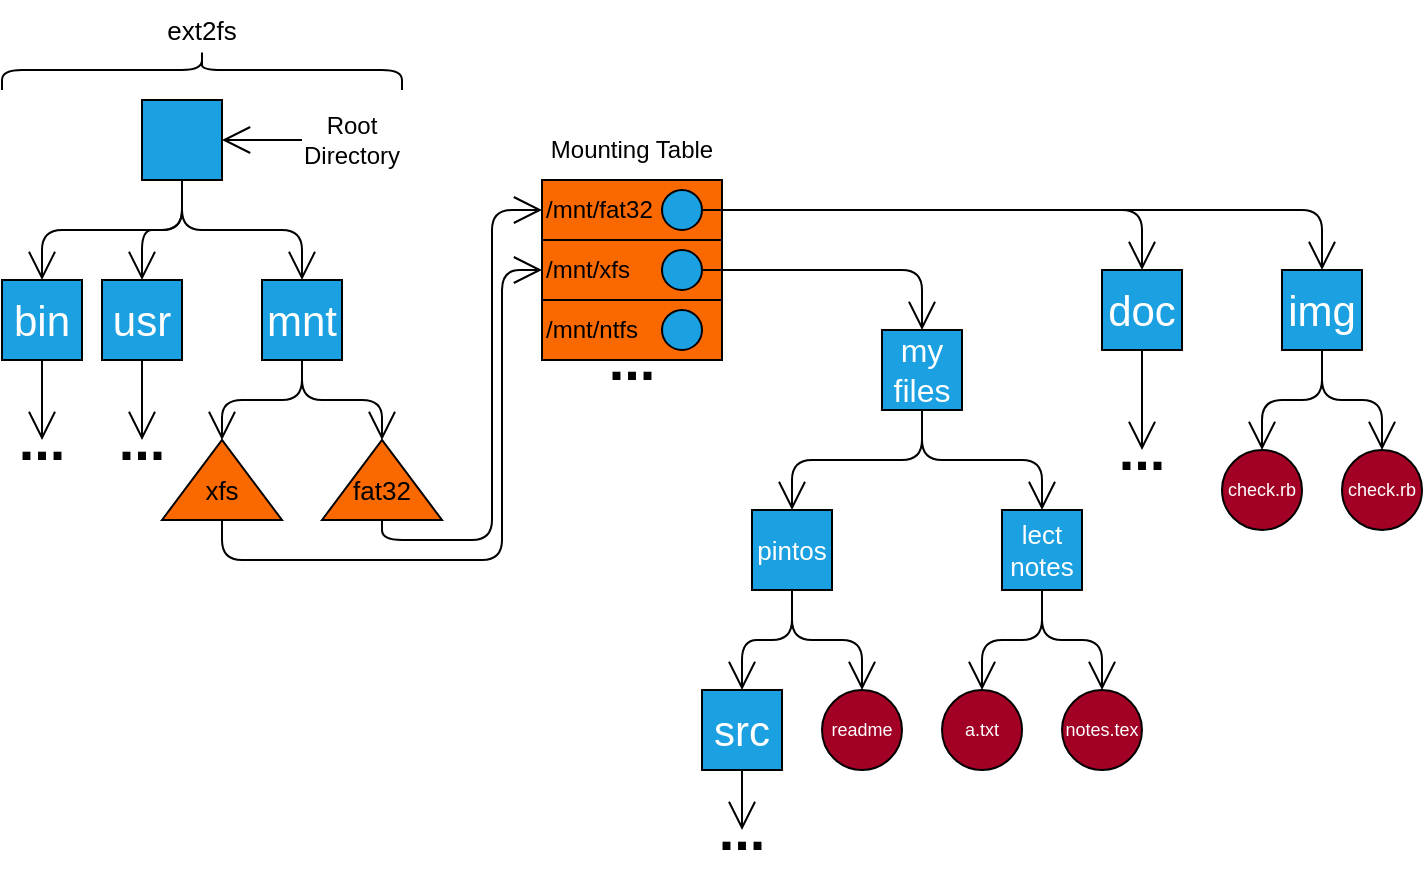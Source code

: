 <mxfile>
    <diagram id="h117Q7nclOa38uZsXCpi" name="Page-1">
        <mxGraphModel dx="845" dy="1409" grid="1" gridSize="10" guides="1" tooltips="1" connect="1" arrows="1" fold="1" page="1" pageScale="1" pageWidth="850" pageHeight="1100" math="0" shadow="0">
            <root>
                <mxCell id="0"/>
                <mxCell id="1" parent="0"/>
                <mxCell id="2" style="edgeStyle=orthogonalEdgeStyle;html=1;exitX=0.5;exitY=1;exitDx=0;exitDy=0;entryX=0.5;entryY=0;entryDx=0;entryDy=0;endArrow=open;endFill=0;endSize=12;" edge="1" parent="1" source="5" target="8">
                    <mxGeometry relative="1" as="geometry"/>
                </mxCell>
                <mxCell id="3" style="edgeStyle=orthogonalEdgeStyle;html=1;exitX=0.5;exitY=1;exitDx=0;exitDy=0;entryX=0.5;entryY=0;entryDx=0;entryDy=0;endArrow=open;endFill=0;endSize=12;" edge="1" parent="1" source="5" target="12">
                    <mxGeometry relative="1" as="geometry"/>
                </mxCell>
                <mxCell id="4" style="edgeStyle=orthogonalEdgeStyle;html=1;exitX=0.5;exitY=1;exitDx=0;exitDy=0;entryX=0.5;entryY=0;entryDx=0;entryDy=0;endArrow=open;endFill=0;endSize=12;" edge="1" parent="1" source="5" target="41">
                    <mxGeometry relative="1" as="geometry">
                        <mxPoint x="340" y="145" as="targetPoint"/>
                    </mxGeometry>
                </mxCell>
                <mxCell id="5" value="" style="rounded=0;whiteSpace=wrap;html=1;fillColor=#1ba1e2;fontColor=#ffffff;strokeColor=#000000;" vertex="1" parent="1">
                    <mxGeometry x="80" y="55" width="40" height="40" as="geometry"/>
                </mxCell>
                <mxCell id="7" style="edgeStyle=orthogonalEdgeStyle;html=1;exitX=0.5;exitY=1;exitDx=0;exitDy=0;entryX=0.5;entryY=0;entryDx=0;entryDy=0;endArrow=open;endFill=0;endSize=12;" edge="1" parent="1" source="8">
                    <mxGeometry relative="1" as="geometry">
                        <mxPoint x="30" y="225" as="targetPoint"/>
                    </mxGeometry>
                </mxCell>
                <mxCell id="8" value="bin" style="rounded=0;whiteSpace=wrap;html=1;fontSize=21;fillColor=#1ba1e2;fontColor=#ffffff;strokeColor=#000000;" vertex="1" parent="1">
                    <mxGeometry x="10" y="145" width="40" height="40" as="geometry"/>
                </mxCell>
                <mxCell id="10" style="edgeStyle=orthogonalEdgeStyle;html=1;exitX=0.5;exitY=1;exitDx=0;exitDy=0;endArrow=open;endFill=0;endSize=12;" edge="1" parent="1" source="12">
                    <mxGeometry relative="1" as="geometry">
                        <mxPoint x="80" y="225" as="targetPoint"/>
                    </mxGeometry>
                </mxCell>
                <mxCell id="12" value="usr" style="rounded=0;whiteSpace=wrap;html=1;fontSize=21;fillColor=#1ba1e2;fontColor=#ffffff;strokeColor=#000000;" vertex="1" parent="1">
                    <mxGeometry x="60" y="145" width="40" height="40" as="geometry"/>
                </mxCell>
                <mxCell id="35" style="edgeStyle=orthogonalEdgeStyle;html=1;exitX=0;exitY=0.5;exitDx=0;exitDy=0;entryX=1;entryY=0.5;entryDx=0;entryDy=0;fontSize=12;endArrow=open;endFill=0;endSize=12;" edge="1" parent="1" source="36" target="5">
                    <mxGeometry relative="1" as="geometry"/>
                </mxCell>
                <mxCell id="36" value="Root Directory" style="text;html=1;strokeColor=none;fillColor=none;align=center;verticalAlign=middle;whiteSpace=wrap;rounded=0;fontSize=12;" vertex="1" parent="1">
                    <mxGeometry x="160" y="60" width="50" height="30" as="geometry"/>
                </mxCell>
                <mxCell id="47" style="edgeStyle=orthogonalEdgeStyle;html=1;exitX=0.5;exitY=1;exitDx=0;exitDy=0;entryX=0;entryY=0;entryDx=30;entryDy=0;entryPerimeter=0;endArrow=open;endFill=0;endSize=12;" edge="1" parent="1" source="41" target="45">
                    <mxGeometry relative="1" as="geometry"/>
                </mxCell>
                <mxCell id="48" style="edgeStyle=orthogonalEdgeStyle;html=1;exitX=0.5;exitY=1;exitDx=0;exitDy=0;entryX=0;entryY=0;entryDx=30;entryDy=0;entryPerimeter=0;endArrow=open;endFill=0;endSize=12;" edge="1" parent="1" source="41" target="46">
                    <mxGeometry relative="1" as="geometry"/>
                </mxCell>
                <mxCell id="41" value="mnt" style="rounded=0;whiteSpace=wrap;html=1;fontSize=21;fillColor=#1ba1e2;fontColor=#ffffff;strokeColor=#000000;" vertex="1" parent="1">
                    <mxGeometry x="140" y="145" width="40" height="40" as="geometry"/>
                </mxCell>
                <mxCell id="96" style="edgeStyle=orthogonalEdgeStyle;html=1;exitX=0.5;exitY=1;exitDx=0;exitDy=0;exitPerimeter=0;fontSize=13;endArrow=open;endFill=0;endSize=12;entryX=0;entryY=0.5;entryDx=0;entryDy=0;" edge="1" parent="1" source="45" target="55">
                    <mxGeometry relative="1" as="geometry">
                        <mxPoint x="260" y="355" as="targetPoint"/>
                        <Array as="points">
                            <mxPoint x="120" y="285"/>
                            <mxPoint x="260" y="285"/>
                            <mxPoint x="260" y="140"/>
                        </Array>
                    </mxGeometry>
                </mxCell>
                <mxCell id="45" value="" style="verticalLabelPosition=bottom;verticalAlign=top;html=1;shape=mxgraph.basic.acute_triangle;dx=0.5;fillColor=#fa6800;fontColor=#000000;strokeColor=#000000;" vertex="1" parent="1">
                    <mxGeometry x="90" y="225" width="60" height="40" as="geometry"/>
                </mxCell>
                <mxCell id="67" style="edgeStyle=orthogonalEdgeStyle;html=1;exitX=0.5;exitY=1;exitDx=0;exitDy=0;exitPerimeter=0;entryX=0;entryY=0.5;entryDx=0;entryDy=0;fontSize=28;endArrow=open;endFill=0;endSize=12;" edge="1" parent="1" source="46" target="54">
                    <mxGeometry relative="1" as="geometry"/>
                </mxCell>
                <mxCell id="46" value="" style="verticalLabelPosition=bottom;verticalAlign=top;html=1;shape=mxgraph.basic.acute_triangle;dx=0.5;fillColor=#fa6800;fontColor=#000000;strokeColor=#000000;" vertex="1" parent="1">
                    <mxGeometry x="170" y="225" width="60" height="40" as="geometry"/>
                </mxCell>
                <mxCell id="54" value="&lt;span style=&quot;text-align: center;&quot;&gt;/mnt/fat32&lt;/span&gt;" style="rounded=0;whiteSpace=wrap;html=1;align=left;fillColor=#fa6800;strokeColor=#000000;fontColor=#000000;" vertex="1" parent="1">
                    <mxGeometry x="280" y="95" width="90" height="30" as="geometry"/>
                </mxCell>
                <mxCell id="55" value="&lt;span style=&quot;text-align: center;&quot;&gt;/mnt/xfs&lt;/span&gt;" style="rounded=0;whiteSpace=wrap;html=1;align=left;fillColor=#fa6800;strokeColor=#000000;fontColor=#000000;" vertex="1" parent="1">
                    <mxGeometry x="280" y="125" width="90" height="30" as="geometry"/>
                </mxCell>
                <mxCell id="56" value="/mnt/ntfs" style="rounded=0;whiteSpace=wrap;html=1;align=left;fillColor=#fa6800;fontColor=#000000;strokeColor=#000000;" vertex="1" parent="1">
                    <mxGeometry x="280" y="155" width="90" height="30" as="geometry"/>
                </mxCell>
                <mxCell id="74" style="edgeStyle=orthogonalEdgeStyle;html=1;exitX=1;exitY=0.5;exitDx=0;exitDy=0;entryX=0.5;entryY=0;entryDx=0;entryDy=0;fontSize=28;endArrow=open;endFill=0;endSize=12;" edge="1" parent="1" source="57" target="69">
                    <mxGeometry relative="1" as="geometry"/>
                </mxCell>
                <mxCell id="75" style="edgeStyle=orthogonalEdgeStyle;html=1;exitX=1;exitY=0.5;exitDx=0;exitDy=0;entryX=0.5;entryY=0;entryDx=0;entryDy=0;fontSize=28;endArrow=open;endFill=0;endSize=12;" edge="1" parent="1" source="57" target="68">
                    <mxGeometry relative="1" as="geometry"/>
                </mxCell>
                <mxCell id="57" value="" style="ellipse;whiteSpace=wrap;html=1;aspect=fixed;fillColor=#1ba1e2;fontColor=#ffffff;strokeColor=#000000;" vertex="1" parent="1">
                    <mxGeometry x="340" y="100" width="20" height="20" as="geometry"/>
                </mxCell>
                <mxCell id="95" style="edgeStyle=orthogonalEdgeStyle;html=1;exitX=1;exitY=0.5;exitDx=0;exitDy=0;entryX=0.5;entryY=0;entryDx=0;entryDy=0;fontSize=13;endArrow=open;endFill=0;endSize=12;" edge="1" parent="1" source="58" target="79">
                    <mxGeometry relative="1" as="geometry"/>
                </mxCell>
                <mxCell id="58" value="" style="ellipse;whiteSpace=wrap;html=1;aspect=fixed;fillColor=#1ba1e2;fontColor=#ffffff;strokeColor=#000000;" vertex="1" parent="1">
                    <mxGeometry x="340" y="130" width="20" height="20" as="geometry"/>
                </mxCell>
                <mxCell id="59" value="" style="ellipse;whiteSpace=wrap;html=1;aspect=fixed;fillColor=#1ba1e2;fontColor=#ffffff;strokeColor=#000000;" vertex="1" parent="1">
                    <mxGeometry x="340" y="160" width="20" height="20" as="geometry"/>
                </mxCell>
                <mxCell id="62" value="..." style="text;html=1;strokeColor=none;fillColor=none;align=center;verticalAlign=bottom;whiteSpace=wrap;rounded=0;fontSize=28;fontStyle=1" vertex="1" parent="1">
                    <mxGeometry x="305" y="185" width="40" height="20" as="geometry"/>
                </mxCell>
                <mxCell id="63" value="..." style="text;html=1;strokeColor=none;fillColor=none;align=center;verticalAlign=bottom;whiteSpace=wrap;rounded=0;fontSize=28;fontStyle=1" vertex="1" parent="1">
                    <mxGeometry x="10" y="225" width="40" height="20" as="geometry"/>
                </mxCell>
                <mxCell id="64" value="..." style="text;html=1;strokeColor=none;fillColor=none;align=center;verticalAlign=bottom;whiteSpace=wrap;rounded=0;fontSize=28;fontStyle=1" vertex="1" parent="1">
                    <mxGeometry x="60" y="225" width="40" height="20" as="geometry"/>
                </mxCell>
                <mxCell id="66" value="Mounting Table" style="text;html=1;strokeColor=none;fillColor=none;align=center;verticalAlign=middle;whiteSpace=wrap;rounded=0;fontSize=12;" vertex="1" parent="1">
                    <mxGeometry x="280" y="60" width="90" height="40" as="geometry"/>
                </mxCell>
                <mxCell id="76" style="edgeStyle=orthogonalEdgeStyle;html=1;exitX=0.5;exitY=1;exitDx=0;exitDy=0;fontSize=28;endArrow=open;endFill=0;endSize=12;entryX=0.5;entryY=0;entryDx=0;entryDy=0;" edge="1" parent="1" source="68" target="77">
                    <mxGeometry relative="1" as="geometry">
                        <mxPoint x="579.857" y="220" as="targetPoint"/>
                    </mxGeometry>
                </mxCell>
                <mxCell id="68" value="doc" style="rounded=0;whiteSpace=wrap;html=1;fontSize=21;fillColor=#1ba1e2;fontColor=#ffffff;strokeColor=#000000;" vertex="1" parent="1">
                    <mxGeometry x="560" y="140" width="40" height="40" as="geometry"/>
                </mxCell>
                <mxCell id="72" style="edgeStyle=orthogonalEdgeStyle;html=1;exitX=0.5;exitY=1;exitDx=0;exitDy=0;entryX=0.5;entryY=0;entryDx=0;entryDy=0;fontSize=28;endArrow=open;endFill=0;endSize=12;" edge="1" parent="1" source="69" target="71">
                    <mxGeometry relative="1" as="geometry"/>
                </mxCell>
                <mxCell id="73" style="edgeStyle=orthogonalEdgeStyle;html=1;exitX=0.5;exitY=1;exitDx=0;exitDy=0;entryX=0.5;entryY=0;entryDx=0;entryDy=0;fontSize=28;endArrow=open;endFill=0;endSize=12;" edge="1" parent="1" source="69" target="70">
                    <mxGeometry relative="1" as="geometry"/>
                </mxCell>
                <mxCell id="69" value="img" style="rounded=0;whiteSpace=wrap;html=1;fontSize=21;fillColor=#1ba1e2;fontColor=#ffffff;strokeColor=#000000;" vertex="1" parent="1">
                    <mxGeometry x="650" y="140" width="40" height="40" as="geometry"/>
                </mxCell>
                <mxCell id="70" value="check.rb" style="ellipse;whiteSpace=wrap;html=1;aspect=fixed;fontSize=9;fillColor=#a20025;fontColor=#ffffff;strokeColor=#000000;" vertex="1" parent="1">
                    <mxGeometry x="680" y="230" width="40" height="40" as="geometry"/>
                </mxCell>
                <mxCell id="71" value="check.rb" style="ellipse;whiteSpace=wrap;html=1;aspect=fixed;fontSize=9;fillColor=#a20025;fontColor=#ffffff;strokeColor=#000000;" vertex="1" parent="1">
                    <mxGeometry x="620" y="230" width="40" height="40" as="geometry"/>
                </mxCell>
                <mxCell id="77" value="..." style="text;html=1;strokeColor=none;fillColor=none;align=center;verticalAlign=bottom;whiteSpace=wrap;rounded=0;fontSize=28;fontStyle=1" vertex="1" parent="1">
                    <mxGeometry x="560" y="230" width="40" height="20" as="geometry"/>
                </mxCell>
                <mxCell id="93" style="edgeStyle=orthogonalEdgeStyle;html=1;exitX=0.5;exitY=1;exitDx=0;exitDy=0;fontSize=13;endArrow=open;endFill=0;endSize=12;" edge="1" parent="1" source="79" target="81">
                    <mxGeometry relative="1" as="geometry"/>
                </mxCell>
                <mxCell id="94" style="edgeStyle=orthogonalEdgeStyle;html=1;exitX=0.5;exitY=1;exitDx=0;exitDy=0;entryX=0.5;entryY=0;entryDx=0;entryDy=0;fontSize=13;endArrow=open;endFill=0;endSize=12;" edge="1" parent="1" source="79" target="80">
                    <mxGeometry relative="1" as="geometry"/>
                </mxCell>
                <mxCell id="79" value="my&lt;br style=&quot;font-size: 16px;&quot;&gt;files" style="rounded=0;whiteSpace=wrap;html=1;fontSize=16;fillColor=#1ba1e2;fontColor=#ffffff;strokeColor=#000000;" vertex="1" parent="1">
                    <mxGeometry x="450" y="170" width="40" height="40" as="geometry"/>
                </mxCell>
                <mxCell id="84" style="edgeStyle=orthogonalEdgeStyle;html=1;exitX=0.5;exitY=1;exitDx=0;exitDy=0;entryX=0.5;entryY=0;entryDx=0;entryDy=0;fontSize=13;endArrow=open;endFill=0;endSize=12;" edge="1" parent="1" source="80" target="83">
                    <mxGeometry relative="1" as="geometry"/>
                </mxCell>
                <mxCell id="85" style="edgeStyle=orthogonalEdgeStyle;html=1;exitX=0.5;exitY=1;exitDx=0;exitDy=0;entryX=0.5;entryY=0;entryDx=0;entryDy=0;fontSize=13;endArrow=open;endFill=0;endSize=12;" edge="1" parent="1" source="80" target="82">
                    <mxGeometry relative="1" as="geometry"/>
                </mxCell>
                <mxCell id="80" value="lect&lt;br&gt;notes" style="rounded=0;whiteSpace=wrap;html=1;fontSize=13;fillColor=#1ba1e2;fontColor=#ffffff;strokeColor=#000000;" vertex="1" parent="1">
                    <mxGeometry x="510" y="260" width="40" height="40" as="geometry"/>
                </mxCell>
                <mxCell id="89" style="edgeStyle=orthogonalEdgeStyle;html=1;exitX=0.5;exitY=1;exitDx=0;exitDy=0;fontSize=13;endArrow=open;endFill=0;endSize=12;entryX=0.5;entryY=0;entryDx=0;entryDy=0;" edge="1" parent="1" source="81" target="88">
                    <mxGeometry relative="1" as="geometry">
                        <mxPoint x="430" y="340" as="targetPoint"/>
                    </mxGeometry>
                </mxCell>
                <mxCell id="90" style="edgeStyle=orthogonalEdgeStyle;html=1;exitX=0.5;exitY=1;exitDx=0;exitDy=0;fontSize=13;endArrow=open;endFill=0;endSize=12;entryX=0.5;entryY=0;entryDx=0;entryDy=0;" edge="1" parent="1" source="81" target="87">
                    <mxGeometry relative="1" as="geometry">
                        <mxPoint x="400" y="330" as="targetPoint"/>
                    </mxGeometry>
                </mxCell>
                <mxCell id="81" value="pintos" style="rounded=0;whiteSpace=wrap;html=1;fontSize=13;fillColor=#1ba1e2;fontColor=#ffffff;strokeColor=#000000;" vertex="1" parent="1">
                    <mxGeometry x="385" y="260" width="40" height="40" as="geometry"/>
                </mxCell>
                <mxCell id="82" value="notes.tex" style="ellipse;whiteSpace=wrap;html=1;aspect=fixed;fontSize=9;fillColor=#a20025;fontColor=#ffffff;strokeColor=#000000;" vertex="1" parent="1">
                    <mxGeometry x="540" y="350" width="40" height="40" as="geometry"/>
                </mxCell>
                <mxCell id="83" value="a.txt" style="ellipse;whiteSpace=wrap;html=1;aspect=fixed;fontSize=9;fillColor=#a20025;fontColor=#ffffff;strokeColor=#000000;" vertex="1" parent="1">
                    <mxGeometry x="480" y="350" width="40" height="40" as="geometry"/>
                </mxCell>
                <mxCell id="91" style="edgeStyle=orthogonalEdgeStyle;html=1;exitX=0.5;exitY=1;exitDx=0;exitDy=0;fontSize=13;endArrow=open;endFill=0;endSize=12;entryX=0.5;entryY=0;entryDx=0;entryDy=0;" edge="1" parent="1" source="87" target="92">
                    <mxGeometry relative="1" as="geometry">
                        <mxPoint x="380" y="430" as="targetPoint"/>
                    </mxGeometry>
                </mxCell>
                <mxCell id="87" value="src" style="rounded=0;whiteSpace=wrap;html=1;fontSize=21;fillColor=#1ba1e2;fontColor=#ffffff;strokeColor=#000000;" vertex="1" parent="1">
                    <mxGeometry x="360" y="350" width="40" height="40" as="geometry"/>
                </mxCell>
                <mxCell id="88" value="readme" style="ellipse;whiteSpace=wrap;html=1;aspect=fixed;fontSize=9;fillColor=#a20025;fontColor=#ffffff;strokeColor=#000000;" vertex="1" parent="1">
                    <mxGeometry x="420" y="350" width="40" height="40" as="geometry"/>
                </mxCell>
                <mxCell id="92" value="..." style="text;html=1;strokeColor=none;fillColor=none;align=center;verticalAlign=bottom;whiteSpace=wrap;rounded=0;fontSize=28;fontStyle=1" vertex="1" parent="1">
                    <mxGeometry x="360" y="420" width="40" height="20" as="geometry"/>
                </mxCell>
                <mxCell id="97" value="" style="shape=curlyBracket;whiteSpace=wrap;html=1;rounded=1;flipH=1;fontSize=13;strokeColor=#000000;verticalAlign=bottom;rotation=-90;" vertex="1" parent="1">
                    <mxGeometry x="100" y="-60" width="20" height="200" as="geometry"/>
                </mxCell>
                <mxCell id="99" value="ext2fs" style="text;html=1;strokeColor=none;fillColor=none;align=center;verticalAlign=middle;whiteSpace=wrap;rounded=0;fontSize=13;" vertex="1" parent="1">
                    <mxGeometry x="90" y="5" width="40" height="30" as="geometry"/>
                </mxCell>
                <mxCell id="100" value="fat32" style="text;html=1;strokeColor=none;fillColor=none;align=center;verticalAlign=middle;whiteSpace=wrap;rounded=0;fontSize=13;fontColor=#000000;" vertex="1" parent="1">
                    <mxGeometry x="180" y="240" width="40" height="20" as="geometry"/>
                </mxCell>
                <mxCell id="101" value="xfs" style="text;html=1;strokeColor=none;fillColor=none;align=center;verticalAlign=middle;whiteSpace=wrap;rounded=0;fontSize=13;fontColor=#000000;" vertex="1" parent="1">
                    <mxGeometry x="100" y="240" width="40" height="20" as="geometry"/>
                </mxCell>
            </root>
        </mxGraphModel>
    </diagram>
</mxfile>